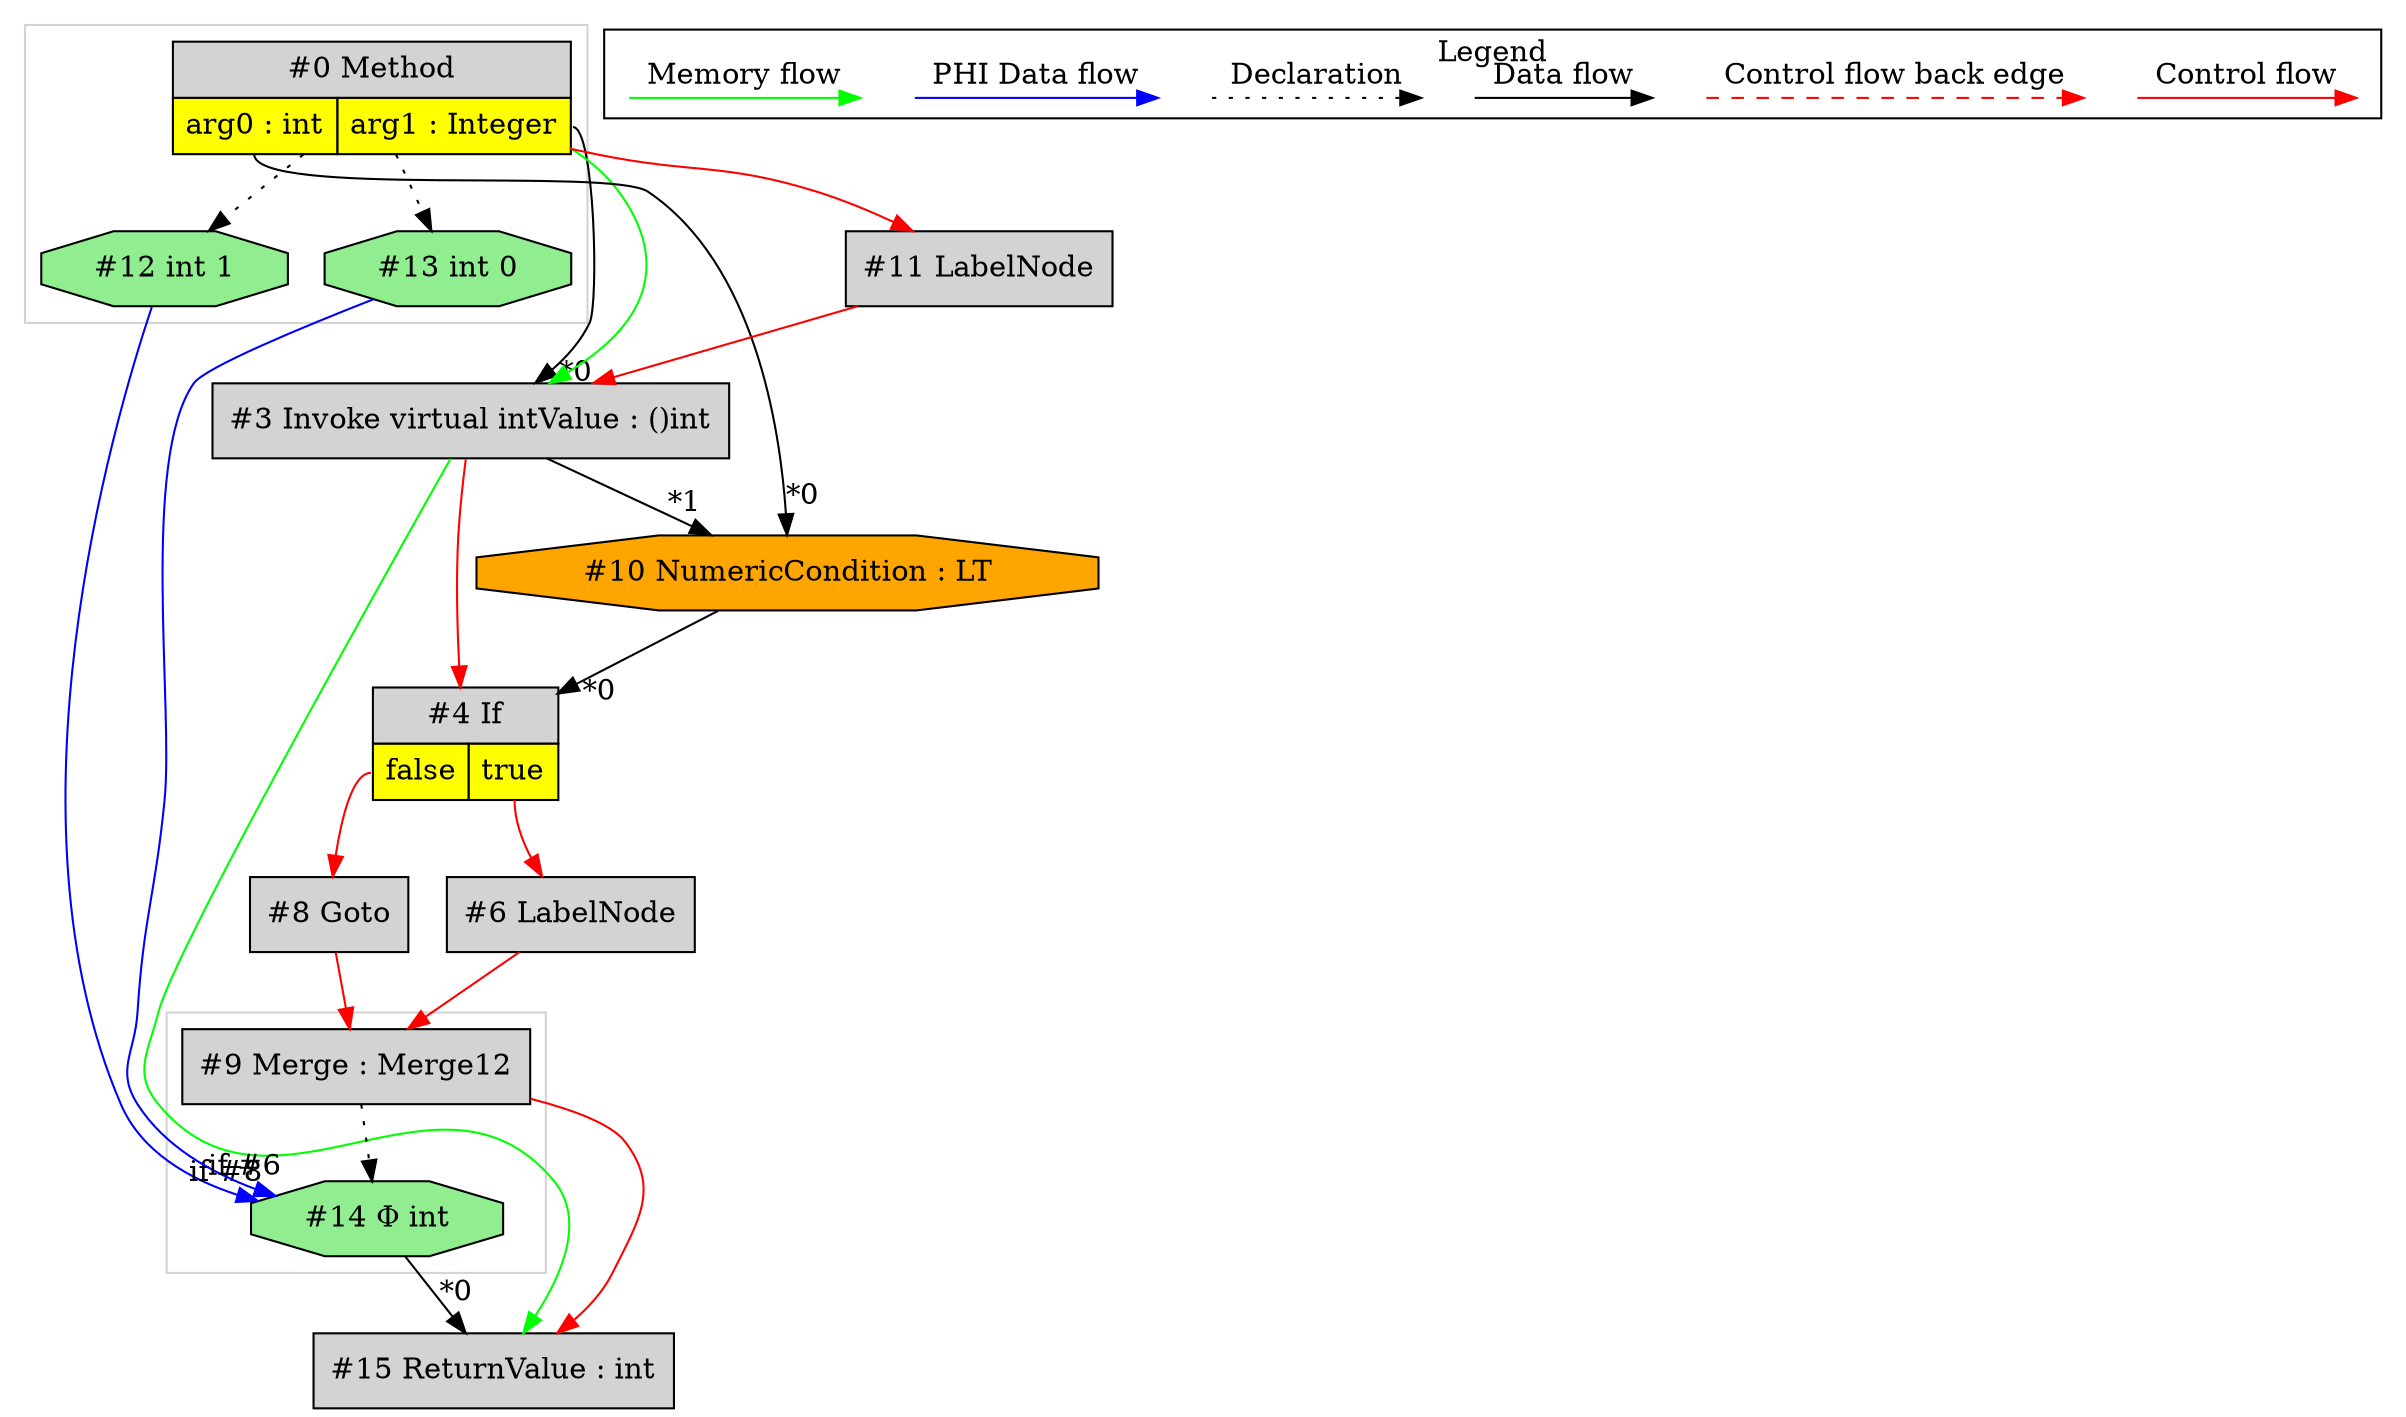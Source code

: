 digraph {
 node0[margin="0", label=<<table border="0" cellborder="1" cellspacing="0" cellpadding="5"><tr><td colspan="2">#0 Method</td></tr><tr><td port="prj1" bgcolor="yellow">arg0 : int</td><td port="prj2" bgcolor="yellow">arg1 : Integer</td></tr></table>>,shape=none, fillcolor=lightgrey, style=filled];
 node3[label="#3 Invoke virtual intValue : ()int",shape=box, fillcolor=lightgrey, style=filled];
 node0:prj2 -> node3[headlabel="*0", labeldistance=2];
 node11 -> node3[labeldistance=2, color=red, fontcolor=red];
 node0 -> node3[labeldistance=2, color=green, constraint=false];
 node11[label="#11 LabelNode",shape=box, fillcolor=lightgrey, style=filled];
 node0 -> node11[labeldistance=2, color=red, fontcolor=red];
 node15[label="#15 ReturnValue : int",shape=box, fillcolor=lightgrey, style=filled];
 node14 -> node15[headlabel="*0", labeldistance=2];
 node9 -> node15[labeldistance=2, color=red, fontcolor=red];
 node3 -> node15[labeldistance=2, color=green, constraint=false];
 node9[label="#9 Merge : Merge12",shape=box, fillcolor=lightgrey, style=filled];
 node8 -> node9[labeldistance=2, color=red, fontcolor=red];
 node6 -> node9[labeldistance=2, color=red, fontcolor=red];
 node6[label="#6 LabelNode",shape=box, fillcolor=lightgrey, style=filled];
 node4:prj5 -> node6[labeldistance=2, color=red, fontcolor=red];
 node4[margin="0", label=<<table border="0" cellborder="1" cellspacing="0" cellpadding="5"><tr><td colspan="2">#4 If</td></tr><tr><td port="prj7" bgcolor="yellow">false</td><td port="prj5" bgcolor="yellow">true</td></tr></table>>,shape=none, fillcolor=lightgrey, style=filled];
 node10 -> node4[headlabel="*0", labeldistance=2];
 node3 -> node4[labeldistance=2, color=red, fontcolor=red];
 node10[label="#10 NumericCondition : LT",shape=octagon, fillcolor=orange, style=filled];
 node0:prj1 -> node10[headlabel="*0", labeldistance=2];
 node3 -> node10[headlabel="*1", labeldistance=2];
 node8[label="#8 Goto",shape=box, fillcolor=lightgrey, style=filled];
 node4:prj7 -> node8[labeldistance=2, color=red, fontcolor=red];
 node14[label="#14 Φ int",shape=octagon, fillcolor=lightgreen, style=filled];
 node9 -> node14[style=dotted];
 node12 -> node14[headlabel="if #8", labeldistance=2, color=blue, constraint=false];
 node13 -> node14[headlabel="if #6", labeldistance=2, color=blue, constraint=false];
 node13[label="#13 int 0",shape=octagon, fillcolor=lightgreen, style=filled];
 node0 -> node13[style=dotted];
 node12[label="#12 int 1",shape=octagon, fillcolor=lightgreen, style=filled];
 node0 -> node12[style=dotted];
 subgraph cluster_0 {
  color=lightgray;
  node9;
  node14;
 }
 subgraph cluster_1 {
  color=lightgray;
  node0;
  node12;
  node13;
 }
 subgraph cluster_000 {
  label = "Legend";
  node [shape=point]
  {
   rank=same;
   c0 [style = invis];
   c1 [style = invis];
   c2 [style = invis];
   c3 [style = invis];
   d0 [style = invis];
   d1 [style = invis];
   d2 [style = invis];
   d3 [style = invis];
   d4 [style = invis];
   d5 [style = invis];
   d6 [style = invis];
   d7 [style = invis];
  }
  c0 -> c1 [label="Control flow", style=solid, color=red]
  c2 -> c3 [label="Control flow back edge", style=dashed, color=red]
  d0 -> d1 [label="Data flow"]
  d2 -> d3 [label="Declaration", style=dotted]
  d4 -> d5 [label="PHI Data flow", color=blue]
  d6 -> d7 [label="Memory flow", color=green]
 }

}
